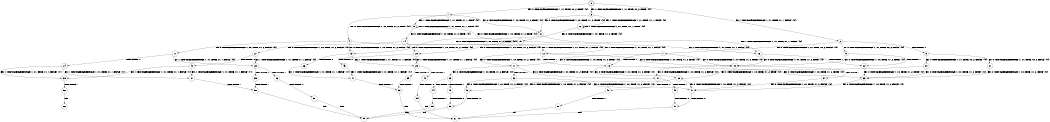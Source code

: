 digraph BCG {
size = "7, 10.5";
center = TRUE;
node [shape = circle];
0 [peripheries = 2];
0 -> 1 [label = "EX !0 !ATOMIC_EXCH_BRANCH (1, +1, TRUE, +0, 2, TRUE) !{0}"];
0 -> 2 [label = "EX !1 !ATOMIC_EXCH_BRANCH (1, +1, TRUE, +1, 1, FALSE) !{0}"];
0 -> 3 [label = "EX !0 !ATOMIC_EXCH_BRANCH (1, +1, TRUE, +0, 2, TRUE) !{0}"];
1 -> 4 [label = "EX !0 !ATOMIC_EXCH_BRANCH (1, +0, TRUE, +1, 2, TRUE) !{0}"];
1 -> 5 [label = "EX !1 !ATOMIC_EXCH_BRANCH (1, +1, TRUE, +1, 1, TRUE) !{0}"];
1 -> 6 [label = "EX !0 !ATOMIC_EXCH_BRANCH (1, +0, TRUE, +1, 2, TRUE) !{0}"];
2 -> 7 [label = "EX !0 !ATOMIC_EXCH_BRANCH (1, +1, TRUE, +0, 2, FALSE) !{0}"];
2 -> 8 [label = "TERMINATE !1"];
2 -> 9 [label = "EX !0 !ATOMIC_EXCH_BRANCH (1, +1, TRUE, +0, 2, FALSE) !{0}"];
3 -> 10 [label = "EX !1 !ATOMIC_EXCH_BRANCH (1, +1, TRUE, +1, 1, TRUE) !{0}"];
3 -> 6 [label = "EX !0 !ATOMIC_EXCH_BRANCH (1, +0, TRUE, +1, 2, TRUE) !{0}"];
4 -> 11 [label = "EX !0 !ATOMIC_EXCH_BRANCH (1, +0, TRUE, +1, 2, FALSE) !{0}"];
4 -> 12 [label = "EX !1 !ATOMIC_EXCH_BRANCH (1, +1, TRUE, +1, 1, FALSE) !{0}"];
4 -> 13 [label = "EX !0 !ATOMIC_EXCH_BRANCH (1, +0, TRUE, +1, 2, FALSE) !{0}"];
5 -> 14 [label = "EX !0 !ATOMIC_EXCH_BRANCH (1, +0, TRUE, +1, 2, TRUE) !{0}"];
5 -> 5 [label = "EX !1 !ATOMIC_EXCH_BRANCH (1, +1, TRUE, +1, 1, TRUE) !{0}"];
5 -> 15 [label = "EX !0 !ATOMIC_EXCH_BRANCH (1, +0, TRUE, +1, 2, TRUE) !{0}"];
6 -> 16 [label = "EX !1 !ATOMIC_EXCH_BRANCH (1, +1, TRUE, +1, 1, FALSE) !{0}"];
6 -> 13 [label = "EX !0 !ATOMIC_EXCH_BRANCH (1, +0, TRUE, +1, 2, FALSE) !{0}"];
7 -> 17 [label = "EX !0 !ATOMIC_EXCH_BRANCH (1, +0, TRUE, +1, 2, TRUE) !{0}"];
7 -> 18 [label = "TERMINATE !1"];
7 -> 19 [label = "EX !0 !ATOMIC_EXCH_BRANCH (1, +0, TRUE, +1, 2, TRUE) !{0}"];
8 -> 20 [label = "EX !0 !ATOMIC_EXCH_BRANCH (1, +1, TRUE, +0, 2, FALSE) !{0}"];
8 -> 21 [label = "EX !0 !ATOMIC_EXCH_BRANCH (1, +1, TRUE, +0, 2, FALSE) !{0}"];
9 -> 22 [label = "TERMINATE !1"];
9 -> 19 [label = "EX !0 !ATOMIC_EXCH_BRANCH (1, +0, TRUE, +1, 2, TRUE) !{0}"];
10 -> 10 [label = "EX !1 !ATOMIC_EXCH_BRANCH (1, +1, TRUE, +1, 1, TRUE) !{0}"];
10 -> 15 [label = "EX !0 !ATOMIC_EXCH_BRANCH (1, +0, TRUE, +1, 2, TRUE) !{0}"];
11 -> 23 [label = "EX !1 !ATOMIC_EXCH_BRANCH (1, +1, TRUE, +1, 1, FALSE) !{0}"];
11 -> 24 [label = "TERMINATE !0"];
12 -> 17 [label = "EX !0 !ATOMIC_EXCH_BRANCH (1, +0, TRUE, +1, 2, TRUE) !{0}"];
12 -> 18 [label = "TERMINATE !1"];
12 -> 19 [label = "EX !0 !ATOMIC_EXCH_BRANCH (1, +0, TRUE, +1, 2, TRUE) !{0}"];
13 -> 25 [label = "EX !1 !ATOMIC_EXCH_BRANCH (1, +1, TRUE, +1, 1, FALSE) !{0}"];
13 -> 26 [label = "TERMINATE !0"];
14 -> 27 [label = "EX !0 !ATOMIC_EXCH_BRANCH (1, +0, TRUE, +1, 2, FALSE) !{0}"];
14 -> 12 [label = "EX !1 !ATOMIC_EXCH_BRANCH (1, +1, TRUE, +1, 1, FALSE) !{0}"];
14 -> 28 [label = "EX !0 !ATOMIC_EXCH_BRANCH (1, +0, TRUE, +1, 2, FALSE) !{0}"];
15 -> 16 [label = "EX !1 !ATOMIC_EXCH_BRANCH (1, +1, TRUE, +1, 1, FALSE) !{0}"];
15 -> 28 [label = "EX !0 !ATOMIC_EXCH_BRANCH (1, +0, TRUE, +1, 2, FALSE) !{0}"];
16 -> 22 [label = "TERMINATE !1"];
16 -> 19 [label = "EX !0 !ATOMIC_EXCH_BRANCH (1, +0, TRUE, +1, 2, TRUE) !{0}"];
17 -> 29 [label = "EX !0 !ATOMIC_EXCH_BRANCH (1, +0, TRUE, +1, 2, FALSE) !{0}"];
17 -> 30 [label = "TERMINATE !1"];
17 -> 31 [label = "EX !0 !ATOMIC_EXCH_BRANCH (1, +0, TRUE, +1, 2, FALSE) !{0}"];
18 -> 32 [label = "EX !0 !ATOMIC_EXCH_BRANCH (1, +0, TRUE, +1, 2, TRUE) !{0}"];
18 -> 33 [label = "EX !0 !ATOMIC_EXCH_BRANCH (1, +0, TRUE, +1, 2, TRUE) !{0}"];
19 -> 34 [label = "TERMINATE !1"];
19 -> 31 [label = "EX !0 !ATOMIC_EXCH_BRANCH (1, +0, TRUE, +1, 2, FALSE) !{0}"];
20 -> 32 [label = "EX !0 !ATOMIC_EXCH_BRANCH (1, +0, TRUE, +1, 2, TRUE) !{0}"];
20 -> 33 [label = "EX !0 !ATOMIC_EXCH_BRANCH (1, +0, TRUE, +1, 2, TRUE) !{0}"];
21 -> 33 [label = "EX !0 !ATOMIC_EXCH_BRANCH (1, +0, TRUE, +1, 2, TRUE) !{0}"];
22 -> 33 [label = "EX !0 !ATOMIC_EXCH_BRANCH (1, +0, TRUE, +1, 2, TRUE) !{0}"];
23 -> 35 [label = "TERMINATE !0"];
23 -> 36 [label = "TERMINATE !1"];
24 -> 37 [label = "EX !1 !ATOMIC_EXCH_BRANCH (1, +1, TRUE, +1, 1, FALSE) !{1}"];
24 -> 38 [label = "EX !1 !ATOMIC_EXCH_BRANCH (1, +1, TRUE, +1, 1, FALSE) !{1}"];
25 -> 39 [label = "TERMINATE !0"];
25 -> 40 [label = "TERMINATE !1"];
26 -> 41 [label = "EX !1 !ATOMIC_EXCH_BRANCH (1, +1, TRUE, +1, 1, FALSE) !{1}"];
27 -> 23 [label = "EX !1 !ATOMIC_EXCH_BRANCH (1, +1, TRUE, +1, 1, FALSE) !{0}"];
27 -> 42 [label = "TERMINATE !0"];
28 -> 25 [label = "EX !1 !ATOMIC_EXCH_BRANCH (1, +1, TRUE, +1, 1, FALSE) !{0}"];
28 -> 43 [label = "TERMINATE !0"];
29 -> 44 [label = "TERMINATE !0"];
29 -> 45 [label = "TERMINATE !1"];
30 -> 46 [label = "EX !0 !ATOMIC_EXCH_BRANCH (1, +0, TRUE, +1, 2, FALSE) !{0}"];
30 -> 47 [label = "EX !0 !ATOMIC_EXCH_BRANCH (1, +0, TRUE, +1, 2, FALSE) !{0}"];
31 -> 48 [label = "TERMINATE !0"];
31 -> 49 [label = "TERMINATE !1"];
32 -> 46 [label = "EX !0 !ATOMIC_EXCH_BRANCH (1, +0, TRUE, +1, 2, FALSE) !{0}"];
32 -> 47 [label = "EX !0 !ATOMIC_EXCH_BRANCH (1, +0, TRUE, +1, 2, FALSE) !{0}"];
33 -> 47 [label = "EX !0 !ATOMIC_EXCH_BRANCH (1, +0, TRUE, +1, 2, FALSE) !{0}"];
34 -> 47 [label = "EX !0 !ATOMIC_EXCH_BRANCH (1, +0, TRUE, +1, 2, FALSE) !{0}"];
35 -> 50 [label = "TERMINATE !1"];
36 -> 51 [label = "TERMINATE !0"];
37 -> 50 [label = "TERMINATE !1"];
38 -> 52 [label = "TERMINATE !1"];
39 -> 53 [label = "TERMINATE !1"];
40 -> 54 [label = "TERMINATE !0"];
41 -> 53 [label = "TERMINATE !1"];
42 -> 37 [label = "EX !1 !ATOMIC_EXCH_BRANCH (1, +1, TRUE, +1, 1, FALSE) !{1}"];
42 -> 38 [label = "EX !1 !ATOMIC_EXCH_BRANCH (1, +1, TRUE, +1, 1, FALSE) !{1}"];
43 -> 41 [label = "EX !1 !ATOMIC_EXCH_BRANCH (1, +1, TRUE, +1, 1, FALSE) !{1}"];
44 -> 55 [label = "TERMINATE !1"];
45 -> 56 [label = "TERMINATE !0"];
46 -> 56 [label = "TERMINATE !0"];
47 -> 57 [label = "TERMINATE !0"];
48 -> 58 [label = "TERMINATE !1"];
49 -> 57 [label = "TERMINATE !0"];
50 -> 59 [label = "exit"];
51 -> 59 [label = "exit"];
52 -> 60 [label = "exit"];
53 -> 61 [label = "exit"];
54 -> 61 [label = "exit"];
55 -> 59 [label = "exit"];
56 -> 59 [label = "exit"];
57 -> 61 [label = "exit"];
58 -> 61 [label = "exit"];
}
